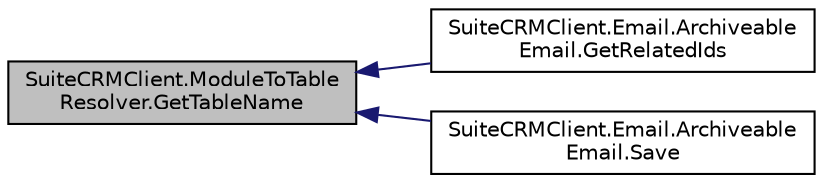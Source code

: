 digraph "SuiteCRMClient.ModuleToTableResolver.GetTableName"
{
  edge [fontname="Helvetica",fontsize="10",labelfontname="Helvetica",labelfontsize="10"];
  node [fontname="Helvetica",fontsize="10",shape=record];
  rankdir="LR";
  Node1 [label="SuiteCRMClient.ModuleToTable\lResolver.GetTableName",height=0.2,width=0.4,color="black", fillcolor="grey75", style="filled", fontcolor="black"];
  Node1 -> Node2 [dir="back",color="midnightblue",fontsize="10",style="solid",fontname="Helvetica"];
  Node2 [label="SuiteCRMClient.Email.Archiveable\lEmail.GetRelatedIds",height=0.2,width=0.4,color="black", fillcolor="white", style="filled",URL="$class_suite_c_r_m_client_1_1_email_1_1_archiveable_email.html#a321c7cc7188729f4e92ce4d984f18521",tooltip="Get related ids from the modules with these moduleKeys, of all email addresses in my From..."];
  Node1 -> Node3 [dir="back",color="midnightblue",fontsize="10",style="solid",fontname="Helvetica"];
  Node3 [label="SuiteCRMClient.Email.Archiveable\lEmail.Save",height=0.2,width=0.4,color="black", fillcolor="white", style="filled",URL="$class_suite_c_r_m_client_1_1_email_1_1_archiveable_email.html#afb649e45ccb57d6a534c7386e479338c",tooltip="Save my email to CRM, and link it to these contact ids. "];
}
